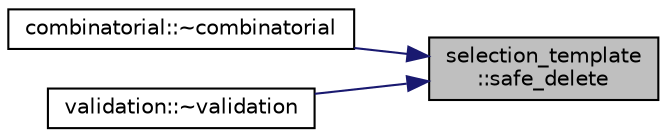 digraph "selection_template::safe_delete"
{
 // INTERACTIVE_SVG=YES
 // LATEX_PDF_SIZE
  edge [fontname="Helvetica",fontsize="10",labelfontname="Helvetica",labelfontsize="10"];
  node [fontname="Helvetica",fontsize="10",shape=record];
  rankdir="RL";
  Node1 [label="selection_template\l::safe_delete",height=0.2,width=0.4,color="black", fillcolor="grey75", style="filled", fontcolor="black",tooltip=" "];
  Node1 -> Node2 [dir="back",color="midnightblue",fontsize="10",style="solid",fontname="Helvetica"];
  Node2 [label="combinatorial::~combinatorial",height=0.2,width=0.4,color="black", fillcolor="white", style="filled",URL="$classcombinatorial.html#a14a9c71052a09dbdb30e6b84b3a0913b",tooltip=" "];
  Node1 -> Node3 [dir="back",color="midnightblue",fontsize="10",style="solid",fontname="Helvetica"];
  Node3 [label="validation::~validation",height=0.2,width=0.4,color="black", fillcolor="white", style="filled",URL="$classvalidation.html#a49b20a8af71fb932b97a831aca4fd931",tooltip=" "];
}
